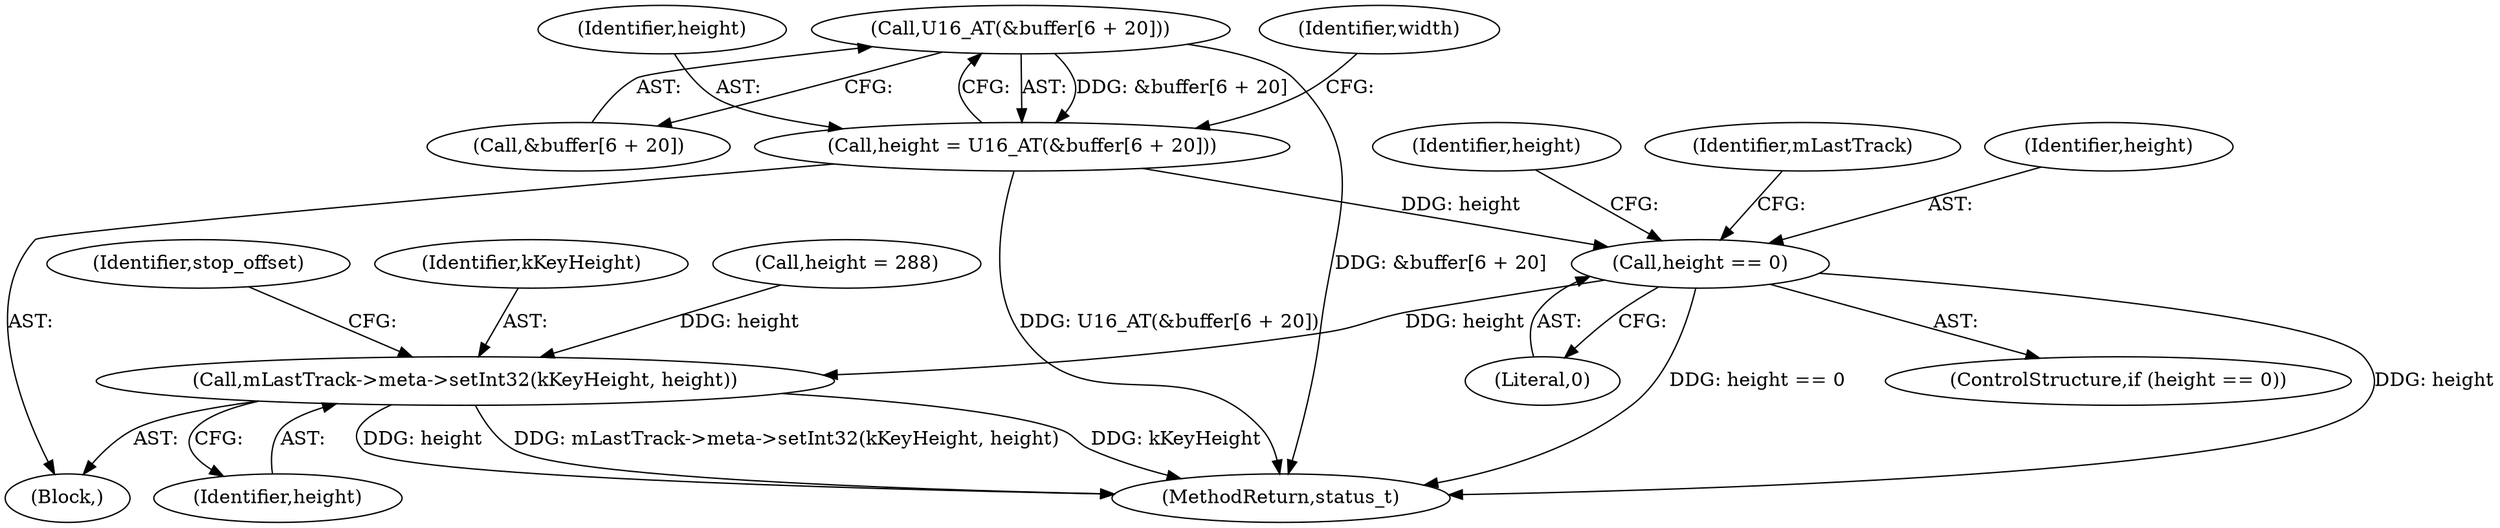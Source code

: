 digraph "0_Android_f81038006b4c59a5a148dcad887371206033c28f_2@array" {
"1001763" [label="(Call,U16_AT(&buffer[6 + 20]))"];
"1001761" [label="(Call,height = U16_AT(&buffer[6 + 20]))"];
"1001778" [label="(Call,height == 0)"];
"1001806" [label="(Call,mLastTrack->meta->setInt32(kKeyHeight, height))"];
"1001763" [label="(Call,U16_AT(&buffer[6 + 20]))"];
"1001786" [label="(Identifier,mLastTrack)"];
"1001811" [label="(Identifier,stop_offset)"];
"1001808" [label="(Identifier,height)"];
"1001806" [label="(Call,mLastTrack->meta->setInt32(kKeyHeight, height))"];
"1001762" [label="(Identifier,height)"];
"1001780" [label="(Literal,0)"];
"1001807" [label="(Identifier,kKeyHeight)"];
"1001761" [label="(Call,height = U16_AT(&buffer[6 + 20]))"];
"1003289" [label="(MethodReturn,status_t)"];
"1001781" [label="(Call,height = 288)"];
"1001764" [label="(Call,&buffer[6 + 20])"];
"1001713" [label="(Block,)"];
"1001772" [label="(Identifier,width)"];
"1001778" [label="(Call,height == 0)"];
"1001779" [label="(Identifier,height)"];
"1001777" [label="(ControlStructure,if (height == 0))"];
"1001782" [label="(Identifier,height)"];
"1001763" -> "1001761"  [label="AST: "];
"1001763" -> "1001764"  [label="CFG: "];
"1001764" -> "1001763"  [label="AST: "];
"1001761" -> "1001763"  [label="CFG: "];
"1001763" -> "1003289"  [label="DDG: &buffer[6 + 20]"];
"1001763" -> "1001761"  [label="DDG: &buffer[6 + 20]"];
"1001761" -> "1001713"  [label="AST: "];
"1001762" -> "1001761"  [label="AST: "];
"1001772" -> "1001761"  [label="CFG: "];
"1001761" -> "1003289"  [label="DDG: U16_AT(&buffer[6 + 20])"];
"1001761" -> "1001778"  [label="DDG: height"];
"1001778" -> "1001777"  [label="AST: "];
"1001778" -> "1001780"  [label="CFG: "];
"1001779" -> "1001778"  [label="AST: "];
"1001780" -> "1001778"  [label="AST: "];
"1001782" -> "1001778"  [label="CFG: "];
"1001786" -> "1001778"  [label="CFG: "];
"1001778" -> "1003289"  [label="DDG: height == 0"];
"1001778" -> "1003289"  [label="DDG: height"];
"1001778" -> "1001806"  [label="DDG: height"];
"1001806" -> "1001713"  [label="AST: "];
"1001806" -> "1001808"  [label="CFG: "];
"1001807" -> "1001806"  [label="AST: "];
"1001808" -> "1001806"  [label="AST: "];
"1001811" -> "1001806"  [label="CFG: "];
"1001806" -> "1003289"  [label="DDG: height"];
"1001806" -> "1003289"  [label="DDG: mLastTrack->meta->setInt32(kKeyHeight, height)"];
"1001806" -> "1003289"  [label="DDG: kKeyHeight"];
"1001781" -> "1001806"  [label="DDG: height"];
}
